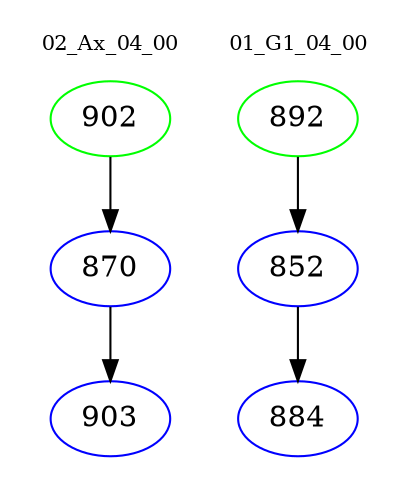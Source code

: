 digraph{
subgraph cluster_0 {
color = white
label = "02_Ax_04_00";
fontsize=10;
T0_902 [label="902", color="green"]
T0_902 -> T0_870 [color="black"]
T0_870 [label="870", color="blue"]
T0_870 -> T0_903 [color="black"]
T0_903 [label="903", color="blue"]
}
subgraph cluster_1 {
color = white
label = "01_G1_04_00";
fontsize=10;
T1_892 [label="892", color="green"]
T1_892 -> T1_852 [color="black"]
T1_852 [label="852", color="blue"]
T1_852 -> T1_884 [color="black"]
T1_884 [label="884", color="blue"]
}
}
